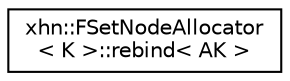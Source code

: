 digraph "Graphical Class Hierarchy"
{
  edge [fontname="Helvetica",fontsize="10",labelfontname="Helvetica",labelfontsize="10"];
  node [fontname="Helvetica",fontsize="10",shape=record];
  rankdir="LR";
  Node1 [label="xhn::FSetNodeAllocator\l\< K \>::rebind\< AK \>",height=0.2,width=0.4,color="black", fillcolor="white", style="filled",URL="$structxhn_1_1_f_set_node_allocator_1_1rebind.html"];
}
